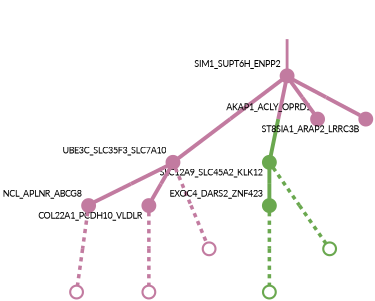 strict digraph  {
graph[splines=false]; nodesep=0.7; rankdir=TB; ranksep=0.6; forcelabels=true; dpi=600; size=2.5;
0 [color="#c27ba0ff", fillcolor="#c27ba0ff", fixedsize=true, fontname=Lato, fontsize="12pt", height="0.25", label="", penwidth=3, shape=circle, style=filled, xlabel=SIM1_SUPT6H_ENPP2];
1 [color="#c27ba0ff", fillcolor="#c27ba0ff", fixedsize=true, fontname=Lato, fontsize="12pt", height="0.25", label="", penwidth=3, shape=circle, style=filled, xlabel=UBE3C_SLC35F3_SLC7A10];
2 [color="#6aa84fff", fillcolor="#6aa84fff", fixedsize=true, fontname=Lato, fontsize="12pt", height="0.25", label="", penwidth=3, shape=circle, style=filled, xlabel=SLC12A9_SLC45A2_KLK12];
4 [color="#c27ba0ff", fillcolor="#c27ba0ff", fixedsize=true, fontname=Lato, fontsize="12pt", height="0.25", label="", penwidth=3, shape=circle, style=filled, xlabel=AKAP1_ACLY_OPRD1];
5 [color="#c27ba0ff", fillcolor="#c27ba0ff", fixedsize=true, fontname=Lato, fontsize="12pt", height="0.25", label="", penwidth=3, shape=circle, style=filled, xlabel=ST8SIA1_ARAP2_LRRC3B];
3 [color="#c27ba0ff", fillcolor="#c27ba0ff", fixedsize=true, fontname=Lato, fontsize="12pt", height="0.25", label="", penwidth=3, shape=circle, style=filled, xlabel=NCL_APLNR_ABCG8];
7 [color="#c27ba0ff", fillcolor="#c27ba0ff", fixedsize=true, fontname=Lato, fontsize="12pt", height="0.25", label="", penwidth=3, shape=circle, style=filled, xlabel=COL22A1_PCDH10_VLDLR];
10 [color="#c27ba0ff", fillcolor="#c27ba0ff", fixedsize=true, fontname=Lato, fontsize="12pt", height="0.25", label="", penwidth=3, shape=circle, style=solid, xlabel=""];
6 [color="#6aa84fff", fillcolor="#6aa84fff", fixedsize=true, fontname=Lato, fontsize="12pt", height="0.25", label="", penwidth=3, shape=circle, style=filled, xlabel=EXOC4_DARS2_ZNF423];
8 [color="#6aa84fff", fillcolor="#6aa84fff", fixedsize=true, fontname=Lato, fontsize="12pt", height="0.25", label="", penwidth=3, shape=circle, style=solid, xlabel=""];
11 [color="#c27ba0ff", fillcolor="#c27ba0ff", fixedsize=true, fontname=Lato, fontsize="12pt", height="0.25", label="", penwidth=3, shape=circle, style=solid, xlabel=""];
9 [color="#6aa84fff", fillcolor="#6aa84fff", fixedsize=true, fontname=Lato, fontsize="12pt", height="0.25", label="", penwidth=3, shape=circle, style=solid, xlabel=""];
12 [color="#c27ba0ff", fillcolor="#c27ba0ff", fixedsize=true, fontname=Lato, fontsize="12pt", height="0.25", label="", penwidth=3, shape=circle, style=solid, xlabel=""];
normal [label="", penwidth=3, style=invis, xlabel=SIM1_SUPT6H_ENPP2];
0 -> 1  [arrowsize=0, color="#c27ba0ff;0.5:#c27ba0ff", minlen="2.0", penwidth="5.5", style=solid];
0 -> 2  [arrowsize=0, color="#c27ba0ff;0.5:#6aa84fff", minlen="2.0", penwidth="5.5", style=solid];
0 -> 4  [arrowsize=0, color="#c27ba0ff;0.5:#c27ba0ff", minlen="1.3333332538604736", penwidth="5.5", style=solid];
0 -> 5  [arrowsize=0, color="#c27ba0ff;0.5:#c27ba0ff", minlen="1.1666666269302368", penwidth="5.5", style=solid];
1 -> 3  [arrowsize=0, color="#c27ba0ff;0.5:#c27ba0ff", minlen="1.4999998807907104", penwidth="5.5", style=solid];
1 -> 7  [arrowsize=0, color="#c27ba0ff;0.5:#c27ba0ff", minlen="1.0", penwidth="5.5", style=solid];
1 -> 10  [arrowsize=0, color="#c27ba0ff;0.5:#c27ba0ff", minlen="2.0", penwidth=5, style=dashed];
2 -> 6  [arrowsize=0, color="#6aa84fff;0.5:#6aa84fff", minlen="1.0", penwidth="5.5", style=solid];
2 -> 8  [arrowsize=0, color="#6aa84fff;0.5:#6aa84fff", minlen="2.0", penwidth=5, style=dashed];
3 -> 11  [arrowsize=0, color="#c27ba0ff;0.5:#c27ba0ff", minlen="2.0", penwidth=5, style=dashed];
7 -> 12  [arrowsize=0, color="#c27ba0ff;0.5:#c27ba0ff", minlen="2.0", penwidth=5, style=dashed];
6 -> 9  [arrowsize=0, color="#6aa84fff;0.5:#6aa84fff", minlen="2.0", penwidth=5, style=dashed];
normal -> 0  [arrowsize=0, color="#c27ba0ff", label="", penwidth=4, style=solid];
}
